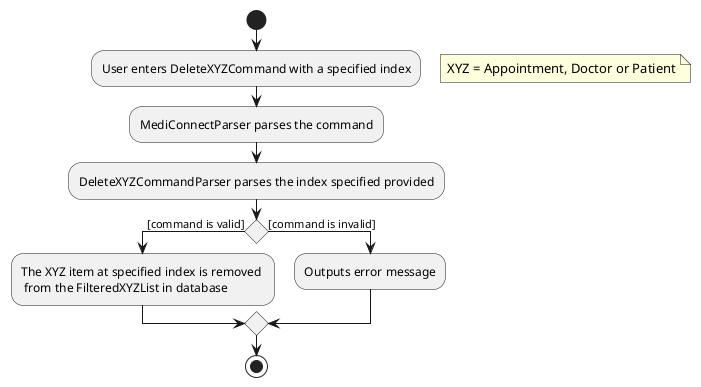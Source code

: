 @startuml
'https://plantuml.com/activity-diagram-beta

start
:User enters DeleteXYZCommand with a specified index;
floating note right
    XYZ = Appointment, Doctor or Patient
end note
:MediConnectParser parses the command;
:DeleteXYZCommandParser parses the index specified provided;
if () then ([command is valid])
  :The XYZ item at specified index is removed \n from the FilteredXYZList in database;
else ([command is invalid])
  :Outputs error message;
endif

stop

@enduml
